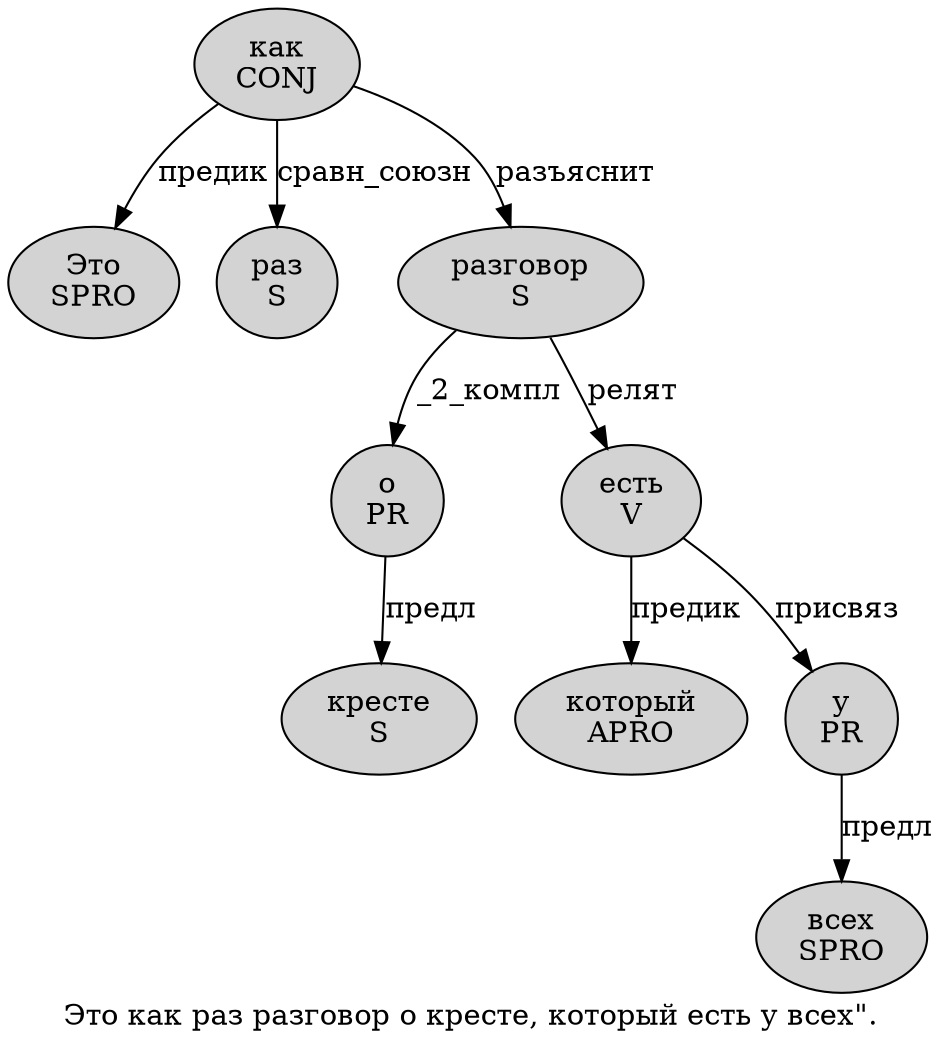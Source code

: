 digraph SENTENCE_654 {
	graph [label="Это как раз разговор о кресте, который есть у всех\"."]
	node [style=filled]
		0 [label="Это
SPRO" color="" fillcolor=lightgray penwidth=1 shape=ellipse]
		1 [label="как
CONJ" color="" fillcolor=lightgray penwidth=1 shape=ellipse]
		2 [label="раз
S" color="" fillcolor=lightgray penwidth=1 shape=ellipse]
		3 [label="разговор
S" color="" fillcolor=lightgray penwidth=1 shape=ellipse]
		4 [label="о
PR" color="" fillcolor=lightgray penwidth=1 shape=ellipse]
		5 [label="кресте
S" color="" fillcolor=lightgray penwidth=1 shape=ellipse]
		7 [label="который
APRO" color="" fillcolor=lightgray penwidth=1 shape=ellipse]
		8 [label="есть
V" color="" fillcolor=lightgray penwidth=1 shape=ellipse]
		9 [label="у
PR" color="" fillcolor=lightgray penwidth=1 shape=ellipse]
		10 [label="всех
SPRO" color="" fillcolor=lightgray penwidth=1 shape=ellipse]
			3 -> 4 [label="_2_компл"]
			3 -> 8 [label="релят"]
			8 -> 7 [label="предик"]
			8 -> 9 [label="присвяз"]
			9 -> 10 [label="предл"]
			4 -> 5 [label="предл"]
			1 -> 0 [label="предик"]
			1 -> 2 [label="сравн_союзн"]
			1 -> 3 [label="разъяснит"]
}